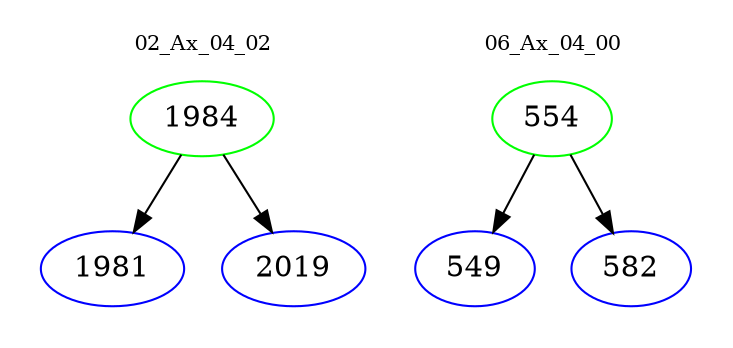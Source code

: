 digraph{
subgraph cluster_0 {
color = white
label = "02_Ax_04_02";
fontsize=10;
T0_1984 [label="1984", color="green"]
T0_1984 -> T0_1981 [color="black"]
T0_1981 [label="1981", color="blue"]
T0_1984 -> T0_2019 [color="black"]
T0_2019 [label="2019", color="blue"]
}
subgraph cluster_1 {
color = white
label = "06_Ax_04_00";
fontsize=10;
T1_554 [label="554", color="green"]
T1_554 -> T1_549 [color="black"]
T1_549 [label="549", color="blue"]
T1_554 -> T1_582 [color="black"]
T1_582 [label="582", color="blue"]
}
}
